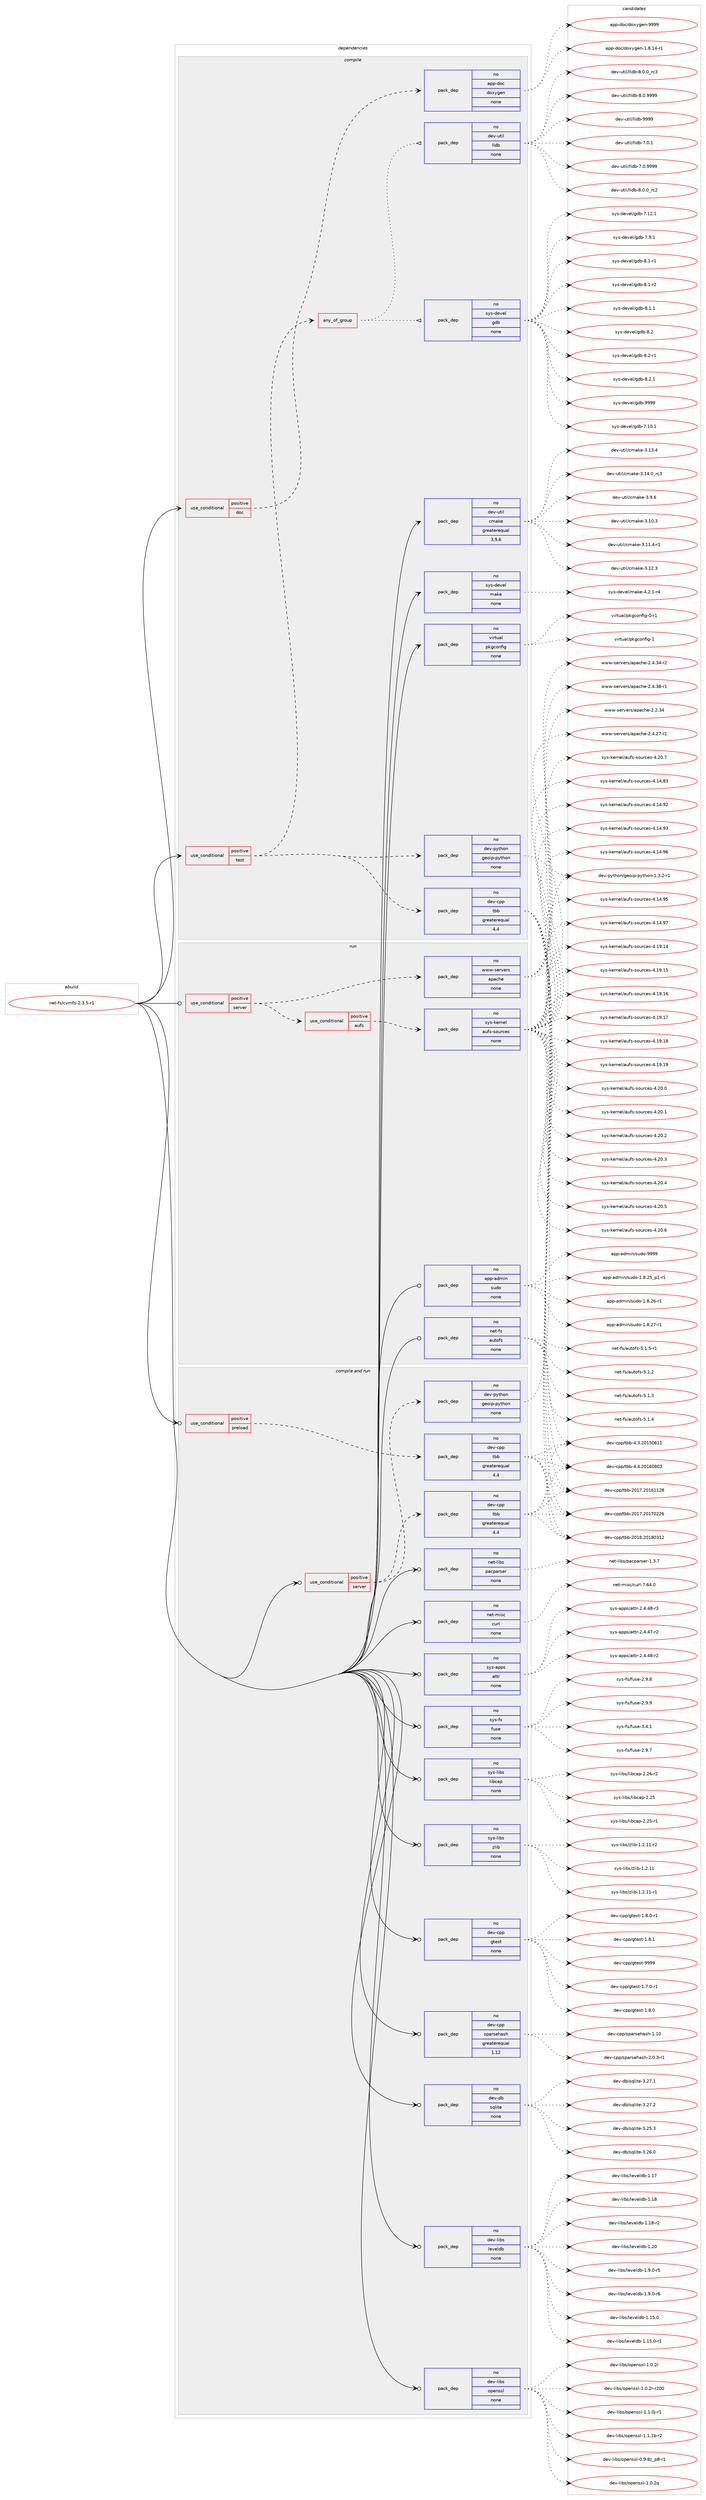 digraph prolog {

# *************
# Graph options
# *************

newrank=true;
concentrate=true;
compound=true;
graph [rankdir=LR,fontname=Helvetica,fontsize=10,ranksep=1.5];#, ranksep=2.5, nodesep=0.2];
edge  [arrowhead=vee];
node  [fontname=Helvetica,fontsize=10];

# **********
# The ebuild
# **********

subgraph cluster_leftcol {
color=gray;
rank=same;
label=<<i>ebuild</i>>;
id [label="net-fs/cvmfs-2.3.5-r1", color=red, width=4, href="../net-fs/cvmfs-2.3.5-r1.svg"];
}

# ****************
# The dependencies
# ****************

subgraph cluster_midcol {
color=gray;
label=<<i>dependencies</i>>;
subgraph cluster_compile {
fillcolor="#eeeeee";
style=filled;
label=<<i>compile</i>>;
subgraph cond444379 {
dependency1652477 [label=<<TABLE BORDER="0" CELLBORDER="1" CELLSPACING="0" CELLPADDING="4"><TR><TD ROWSPAN="3" CELLPADDING="10">use_conditional</TD></TR><TR><TD>positive</TD></TR><TR><TD>doc</TD></TR></TABLE>>, shape=none, color=red];
subgraph pack1181326 {
dependency1652478 [label=<<TABLE BORDER="0" CELLBORDER="1" CELLSPACING="0" CELLPADDING="4" WIDTH="220"><TR><TD ROWSPAN="6" CELLPADDING="30">pack_dep</TD></TR><TR><TD WIDTH="110">no</TD></TR><TR><TD>app-doc</TD></TR><TR><TD>doxygen</TD></TR><TR><TD>none</TD></TR><TR><TD></TD></TR></TABLE>>, shape=none, color=blue];
}
dependency1652477:e -> dependency1652478:w [weight=20,style="dashed",arrowhead="vee"];
}
id:e -> dependency1652477:w [weight=20,style="solid",arrowhead="vee"];
subgraph cond444380 {
dependency1652479 [label=<<TABLE BORDER="0" CELLBORDER="1" CELLSPACING="0" CELLPADDING="4"><TR><TD ROWSPAN="3" CELLPADDING="10">use_conditional</TD></TR><TR><TD>positive</TD></TR><TR><TD>test</TD></TR></TABLE>>, shape=none, color=red];
subgraph pack1181327 {
dependency1652480 [label=<<TABLE BORDER="0" CELLBORDER="1" CELLSPACING="0" CELLPADDING="4" WIDTH="220"><TR><TD ROWSPAN="6" CELLPADDING="30">pack_dep</TD></TR><TR><TD WIDTH="110">no</TD></TR><TR><TD>dev-python</TD></TR><TR><TD>geoip-python</TD></TR><TR><TD>none</TD></TR><TR><TD></TD></TR></TABLE>>, shape=none, color=blue];
}
dependency1652479:e -> dependency1652480:w [weight=20,style="dashed",arrowhead="vee"];
subgraph pack1181328 {
dependency1652481 [label=<<TABLE BORDER="0" CELLBORDER="1" CELLSPACING="0" CELLPADDING="4" WIDTH="220"><TR><TD ROWSPAN="6" CELLPADDING="30">pack_dep</TD></TR><TR><TD WIDTH="110">no</TD></TR><TR><TD>dev-cpp</TD></TR><TR><TD>tbb</TD></TR><TR><TD>greaterequal</TD></TR><TR><TD>4.4</TD></TR></TABLE>>, shape=none, color=blue];
}
dependency1652479:e -> dependency1652481:w [weight=20,style="dashed",arrowhead="vee"];
subgraph any25989 {
dependency1652482 [label=<<TABLE BORDER="0" CELLBORDER="1" CELLSPACING="0" CELLPADDING="4"><TR><TD CELLPADDING="10">any_of_group</TD></TR></TABLE>>, shape=none, color=red];subgraph pack1181329 {
dependency1652483 [label=<<TABLE BORDER="0" CELLBORDER="1" CELLSPACING="0" CELLPADDING="4" WIDTH="220"><TR><TD ROWSPAN="6" CELLPADDING="30">pack_dep</TD></TR><TR><TD WIDTH="110">no</TD></TR><TR><TD>sys-devel</TD></TR><TR><TD>gdb</TD></TR><TR><TD>none</TD></TR><TR><TD></TD></TR></TABLE>>, shape=none, color=blue];
}
dependency1652482:e -> dependency1652483:w [weight=20,style="dotted",arrowhead="oinv"];
subgraph pack1181330 {
dependency1652484 [label=<<TABLE BORDER="0" CELLBORDER="1" CELLSPACING="0" CELLPADDING="4" WIDTH="220"><TR><TD ROWSPAN="6" CELLPADDING="30">pack_dep</TD></TR><TR><TD WIDTH="110">no</TD></TR><TR><TD>dev-util</TD></TR><TR><TD>lldb</TD></TR><TR><TD>none</TD></TR><TR><TD></TD></TR></TABLE>>, shape=none, color=blue];
}
dependency1652482:e -> dependency1652484:w [weight=20,style="dotted",arrowhead="oinv"];
}
dependency1652479:e -> dependency1652482:w [weight=20,style="dashed",arrowhead="vee"];
}
id:e -> dependency1652479:w [weight=20,style="solid",arrowhead="vee"];
subgraph pack1181331 {
dependency1652485 [label=<<TABLE BORDER="0" CELLBORDER="1" CELLSPACING="0" CELLPADDING="4" WIDTH="220"><TR><TD ROWSPAN="6" CELLPADDING="30">pack_dep</TD></TR><TR><TD WIDTH="110">no</TD></TR><TR><TD>dev-util</TD></TR><TR><TD>cmake</TD></TR><TR><TD>greaterequal</TD></TR><TR><TD>3.9.6</TD></TR></TABLE>>, shape=none, color=blue];
}
id:e -> dependency1652485:w [weight=20,style="solid",arrowhead="vee"];
subgraph pack1181332 {
dependency1652486 [label=<<TABLE BORDER="0" CELLBORDER="1" CELLSPACING="0" CELLPADDING="4" WIDTH="220"><TR><TD ROWSPAN="6" CELLPADDING="30">pack_dep</TD></TR><TR><TD WIDTH="110">no</TD></TR><TR><TD>sys-devel</TD></TR><TR><TD>make</TD></TR><TR><TD>none</TD></TR><TR><TD></TD></TR></TABLE>>, shape=none, color=blue];
}
id:e -> dependency1652486:w [weight=20,style="solid",arrowhead="vee"];
subgraph pack1181333 {
dependency1652487 [label=<<TABLE BORDER="0" CELLBORDER="1" CELLSPACING="0" CELLPADDING="4" WIDTH="220"><TR><TD ROWSPAN="6" CELLPADDING="30">pack_dep</TD></TR><TR><TD WIDTH="110">no</TD></TR><TR><TD>virtual</TD></TR><TR><TD>pkgconfig</TD></TR><TR><TD>none</TD></TR><TR><TD></TD></TR></TABLE>>, shape=none, color=blue];
}
id:e -> dependency1652487:w [weight=20,style="solid",arrowhead="vee"];
}
subgraph cluster_compileandrun {
fillcolor="#eeeeee";
style=filled;
label=<<i>compile and run</i>>;
subgraph cond444381 {
dependency1652488 [label=<<TABLE BORDER="0" CELLBORDER="1" CELLSPACING="0" CELLPADDING="4"><TR><TD ROWSPAN="3" CELLPADDING="10">use_conditional</TD></TR><TR><TD>positive</TD></TR><TR><TD>preload</TD></TR></TABLE>>, shape=none, color=red];
subgraph pack1181334 {
dependency1652489 [label=<<TABLE BORDER="0" CELLBORDER="1" CELLSPACING="0" CELLPADDING="4" WIDTH="220"><TR><TD ROWSPAN="6" CELLPADDING="30">pack_dep</TD></TR><TR><TD WIDTH="110">no</TD></TR><TR><TD>dev-cpp</TD></TR><TR><TD>tbb</TD></TR><TR><TD>greaterequal</TD></TR><TR><TD>4.4</TD></TR></TABLE>>, shape=none, color=blue];
}
dependency1652488:e -> dependency1652489:w [weight=20,style="dashed",arrowhead="vee"];
}
id:e -> dependency1652488:w [weight=20,style="solid",arrowhead="odotvee"];
subgraph cond444382 {
dependency1652490 [label=<<TABLE BORDER="0" CELLBORDER="1" CELLSPACING="0" CELLPADDING="4"><TR><TD ROWSPAN="3" CELLPADDING="10">use_conditional</TD></TR><TR><TD>positive</TD></TR><TR><TD>server</TD></TR></TABLE>>, shape=none, color=red];
subgraph pack1181335 {
dependency1652491 [label=<<TABLE BORDER="0" CELLBORDER="1" CELLSPACING="0" CELLPADDING="4" WIDTH="220"><TR><TD ROWSPAN="6" CELLPADDING="30">pack_dep</TD></TR><TR><TD WIDTH="110">no</TD></TR><TR><TD>dev-cpp</TD></TR><TR><TD>tbb</TD></TR><TR><TD>greaterequal</TD></TR><TR><TD>4.4</TD></TR></TABLE>>, shape=none, color=blue];
}
dependency1652490:e -> dependency1652491:w [weight=20,style="dashed",arrowhead="vee"];
subgraph pack1181336 {
dependency1652492 [label=<<TABLE BORDER="0" CELLBORDER="1" CELLSPACING="0" CELLPADDING="4" WIDTH="220"><TR><TD ROWSPAN="6" CELLPADDING="30">pack_dep</TD></TR><TR><TD WIDTH="110">no</TD></TR><TR><TD>dev-python</TD></TR><TR><TD>geoip-python</TD></TR><TR><TD>none</TD></TR><TR><TD></TD></TR></TABLE>>, shape=none, color=blue];
}
dependency1652490:e -> dependency1652492:w [weight=20,style="dashed",arrowhead="vee"];
}
id:e -> dependency1652490:w [weight=20,style="solid",arrowhead="odotvee"];
subgraph pack1181337 {
dependency1652493 [label=<<TABLE BORDER="0" CELLBORDER="1" CELLSPACING="0" CELLPADDING="4" WIDTH="220"><TR><TD ROWSPAN="6" CELLPADDING="30">pack_dep</TD></TR><TR><TD WIDTH="110">no</TD></TR><TR><TD>dev-cpp</TD></TR><TR><TD>gtest</TD></TR><TR><TD>none</TD></TR><TR><TD></TD></TR></TABLE>>, shape=none, color=blue];
}
id:e -> dependency1652493:w [weight=20,style="solid",arrowhead="odotvee"];
subgraph pack1181338 {
dependency1652494 [label=<<TABLE BORDER="0" CELLBORDER="1" CELLSPACING="0" CELLPADDING="4" WIDTH="220"><TR><TD ROWSPAN="6" CELLPADDING="30">pack_dep</TD></TR><TR><TD WIDTH="110">no</TD></TR><TR><TD>dev-cpp</TD></TR><TR><TD>sparsehash</TD></TR><TR><TD>greaterequal</TD></TR><TR><TD>1.12</TD></TR></TABLE>>, shape=none, color=blue];
}
id:e -> dependency1652494:w [weight=20,style="solid",arrowhead="odotvee"];
subgraph pack1181339 {
dependency1652495 [label=<<TABLE BORDER="0" CELLBORDER="1" CELLSPACING="0" CELLPADDING="4" WIDTH="220"><TR><TD ROWSPAN="6" CELLPADDING="30">pack_dep</TD></TR><TR><TD WIDTH="110">no</TD></TR><TR><TD>dev-db</TD></TR><TR><TD>sqlite</TD></TR><TR><TD>none</TD></TR><TR><TD></TD></TR></TABLE>>, shape=none, color=blue];
}
id:e -> dependency1652495:w [weight=20,style="solid",arrowhead="odotvee"];
subgraph pack1181340 {
dependency1652496 [label=<<TABLE BORDER="0" CELLBORDER="1" CELLSPACING="0" CELLPADDING="4" WIDTH="220"><TR><TD ROWSPAN="6" CELLPADDING="30">pack_dep</TD></TR><TR><TD WIDTH="110">no</TD></TR><TR><TD>dev-libs</TD></TR><TR><TD>leveldb</TD></TR><TR><TD>none</TD></TR><TR><TD></TD></TR></TABLE>>, shape=none, color=blue];
}
id:e -> dependency1652496:w [weight=20,style="solid",arrowhead="odotvee"];
subgraph pack1181341 {
dependency1652497 [label=<<TABLE BORDER="0" CELLBORDER="1" CELLSPACING="0" CELLPADDING="4" WIDTH="220"><TR><TD ROWSPAN="6" CELLPADDING="30">pack_dep</TD></TR><TR><TD WIDTH="110">no</TD></TR><TR><TD>dev-libs</TD></TR><TR><TD>openssl</TD></TR><TR><TD>none</TD></TR><TR><TD></TD></TR></TABLE>>, shape=none, color=blue];
}
id:e -> dependency1652497:w [weight=20,style="solid",arrowhead="odotvee"];
subgraph pack1181342 {
dependency1652498 [label=<<TABLE BORDER="0" CELLBORDER="1" CELLSPACING="0" CELLPADDING="4" WIDTH="220"><TR><TD ROWSPAN="6" CELLPADDING="30">pack_dep</TD></TR><TR><TD WIDTH="110">no</TD></TR><TR><TD>net-libs</TD></TR><TR><TD>pacparser</TD></TR><TR><TD>none</TD></TR><TR><TD></TD></TR></TABLE>>, shape=none, color=blue];
}
id:e -> dependency1652498:w [weight=20,style="solid",arrowhead="odotvee"];
subgraph pack1181343 {
dependency1652499 [label=<<TABLE BORDER="0" CELLBORDER="1" CELLSPACING="0" CELLPADDING="4" WIDTH="220"><TR><TD ROWSPAN="6" CELLPADDING="30">pack_dep</TD></TR><TR><TD WIDTH="110">no</TD></TR><TR><TD>net-misc</TD></TR><TR><TD>curl</TD></TR><TR><TD>none</TD></TR><TR><TD></TD></TR></TABLE>>, shape=none, color=blue];
}
id:e -> dependency1652499:w [weight=20,style="solid",arrowhead="odotvee"];
subgraph pack1181344 {
dependency1652500 [label=<<TABLE BORDER="0" CELLBORDER="1" CELLSPACING="0" CELLPADDING="4" WIDTH="220"><TR><TD ROWSPAN="6" CELLPADDING="30">pack_dep</TD></TR><TR><TD WIDTH="110">no</TD></TR><TR><TD>sys-apps</TD></TR><TR><TD>attr</TD></TR><TR><TD>none</TD></TR><TR><TD></TD></TR></TABLE>>, shape=none, color=blue];
}
id:e -> dependency1652500:w [weight=20,style="solid",arrowhead="odotvee"];
subgraph pack1181345 {
dependency1652501 [label=<<TABLE BORDER="0" CELLBORDER="1" CELLSPACING="0" CELLPADDING="4" WIDTH="220"><TR><TD ROWSPAN="6" CELLPADDING="30">pack_dep</TD></TR><TR><TD WIDTH="110">no</TD></TR><TR><TD>sys-fs</TD></TR><TR><TD>fuse</TD></TR><TR><TD>none</TD></TR><TR><TD></TD></TR></TABLE>>, shape=none, color=blue];
}
id:e -> dependency1652501:w [weight=20,style="solid",arrowhead="odotvee"];
subgraph pack1181346 {
dependency1652502 [label=<<TABLE BORDER="0" CELLBORDER="1" CELLSPACING="0" CELLPADDING="4" WIDTH="220"><TR><TD ROWSPAN="6" CELLPADDING="30">pack_dep</TD></TR><TR><TD WIDTH="110">no</TD></TR><TR><TD>sys-libs</TD></TR><TR><TD>libcap</TD></TR><TR><TD>none</TD></TR><TR><TD></TD></TR></TABLE>>, shape=none, color=blue];
}
id:e -> dependency1652502:w [weight=20,style="solid",arrowhead="odotvee"];
subgraph pack1181347 {
dependency1652503 [label=<<TABLE BORDER="0" CELLBORDER="1" CELLSPACING="0" CELLPADDING="4" WIDTH="220"><TR><TD ROWSPAN="6" CELLPADDING="30">pack_dep</TD></TR><TR><TD WIDTH="110">no</TD></TR><TR><TD>sys-libs</TD></TR><TR><TD>zlib</TD></TR><TR><TD>none</TD></TR><TR><TD></TD></TR></TABLE>>, shape=none, color=blue];
}
id:e -> dependency1652503:w [weight=20,style="solid",arrowhead="odotvee"];
}
subgraph cluster_run {
fillcolor="#eeeeee";
style=filled;
label=<<i>run</i>>;
subgraph cond444383 {
dependency1652504 [label=<<TABLE BORDER="0" CELLBORDER="1" CELLSPACING="0" CELLPADDING="4"><TR><TD ROWSPAN="3" CELLPADDING="10">use_conditional</TD></TR><TR><TD>positive</TD></TR><TR><TD>server</TD></TR></TABLE>>, shape=none, color=red];
subgraph cond444384 {
dependency1652505 [label=<<TABLE BORDER="0" CELLBORDER="1" CELLSPACING="0" CELLPADDING="4"><TR><TD ROWSPAN="3" CELLPADDING="10">use_conditional</TD></TR><TR><TD>positive</TD></TR><TR><TD>aufs</TD></TR></TABLE>>, shape=none, color=red];
subgraph pack1181348 {
dependency1652506 [label=<<TABLE BORDER="0" CELLBORDER="1" CELLSPACING="0" CELLPADDING="4" WIDTH="220"><TR><TD ROWSPAN="6" CELLPADDING="30">pack_dep</TD></TR><TR><TD WIDTH="110">no</TD></TR><TR><TD>sys-kernel</TD></TR><TR><TD>aufs-sources</TD></TR><TR><TD>none</TD></TR><TR><TD></TD></TR></TABLE>>, shape=none, color=blue];
}
dependency1652505:e -> dependency1652506:w [weight=20,style="dashed",arrowhead="vee"];
}
dependency1652504:e -> dependency1652505:w [weight=20,style="dashed",arrowhead="vee"];
subgraph pack1181349 {
dependency1652507 [label=<<TABLE BORDER="0" CELLBORDER="1" CELLSPACING="0" CELLPADDING="4" WIDTH="220"><TR><TD ROWSPAN="6" CELLPADDING="30">pack_dep</TD></TR><TR><TD WIDTH="110">no</TD></TR><TR><TD>www-servers</TD></TR><TR><TD>apache</TD></TR><TR><TD>none</TD></TR><TR><TD></TD></TR></TABLE>>, shape=none, color=blue];
}
dependency1652504:e -> dependency1652507:w [weight=20,style="dashed",arrowhead="vee"];
}
id:e -> dependency1652504:w [weight=20,style="solid",arrowhead="odot"];
subgraph pack1181350 {
dependency1652508 [label=<<TABLE BORDER="0" CELLBORDER="1" CELLSPACING="0" CELLPADDING="4" WIDTH="220"><TR><TD ROWSPAN="6" CELLPADDING="30">pack_dep</TD></TR><TR><TD WIDTH="110">no</TD></TR><TR><TD>app-admin</TD></TR><TR><TD>sudo</TD></TR><TR><TD>none</TD></TR><TR><TD></TD></TR></TABLE>>, shape=none, color=blue];
}
id:e -> dependency1652508:w [weight=20,style="solid",arrowhead="odot"];
subgraph pack1181351 {
dependency1652509 [label=<<TABLE BORDER="0" CELLBORDER="1" CELLSPACING="0" CELLPADDING="4" WIDTH="220"><TR><TD ROWSPAN="6" CELLPADDING="30">pack_dep</TD></TR><TR><TD WIDTH="110">no</TD></TR><TR><TD>net-fs</TD></TR><TR><TD>autofs</TD></TR><TR><TD>none</TD></TR><TR><TD></TD></TR></TABLE>>, shape=none, color=blue];
}
id:e -> dependency1652509:w [weight=20,style="solid",arrowhead="odot"];
}
}

# **************
# The candidates
# **************

subgraph cluster_choices {
rank=same;
color=gray;
label=<<i>candidates</i>>;

subgraph choice1181326 {
color=black;
nodesep=1;
choice97112112451001119947100111120121103101110454946564649524511449 [label="app-doc/doxygen-1.8.14-r1", color=red, width=4,href="../app-doc/doxygen-1.8.14-r1.svg"];
choice971121124510011199471001111201211031011104557575757 [label="app-doc/doxygen-9999", color=red, width=4,href="../app-doc/doxygen-9999.svg"];
dependency1652478:e -> choice97112112451001119947100111120121103101110454946564649524511449:w [style=dotted,weight="100"];
dependency1652478:e -> choice971121124510011199471001111201211031011104557575757:w [style=dotted,weight="100"];
}
subgraph choice1181327 {
color=black;
nodesep=1;
choice1001011184511212111610411111047103101111105112451121211161041111104549465146504511449 [label="dev-python/geoip-python-1.3.2-r1", color=red, width=4,href="../dev-python/geoip-python-1.3.2-r1.svg"];
dependency1652480:e -> choice1001011184511212111610411111047103101111105112451121211161041111104549465146504511449:w [style=dotted,weight="100"];
}
subgraph choice1181328 {
color=black;
nodesep=1;
choice10010111845991121124711698984550484955465048495449495056 [label="dev-cpp/tbb-2017.20161128", color=red, width=4,href="../dev-cpp/tbb-2017.20161128.svg"];
choice10010111845991121124711698984550484955465048495548505054 [label="dev-cpp/tbb-2017.20170226", color=red, width=4,href="../dev-cpp/tbb-2017.20170226.svg"];
choice10010111845991121124711698984550484956465048495648514950 [label="dev-cpp/tbb-2018.20180312", color=red, width=4,href="../dev-cpp/tbb-2018.20180312.svg"];
choice100101118459911211247116989845524651465048495348544949 [label="dev-cpp/tbb-4.3.20150611", color=red, width=4,href="../dev-cpp/tbb-4.3.20150611.svg"];
choice100101118459911211247116989845524652465048495448564851 [label="dev-cpp/tbb-4.4.20160803", color=red, width=4,href="../dev-cpp/tbb-4.4.20160803.svg"];
dependency1652481:e -> choice10010111845991121124711698984550484955465048495449495056:w [style=dotted,weight="100"];
dependency1652481:e -> choice10010111845991121124711698984550484955465048495548505054:w [style=dotted,weight="100"];
dependency1652481:e -> choice10010111845991121124711698984550484956465048495648514950:w [style=dotted,weight="100"];
dependency1652481:e -> choice100101118459911211247116989845524651465048495348544949:w [style=dotted,weight="100"];
dependency1652481:e -> choice100101118459911211247116989845524652465048495448564851:w [style=dotted,weight="100"];
}
subgraph choice1181329 {
color=black;
nodesep=1;
choice11512111545100101118101108471031009845554649484649 [label="sys-devel/gdb-7.10.1", color=red, width=4,href="../sys-devel/gdb-7.10.1.svg"];
choice11512111545100101118101108471031009845554649504649 [label="sys-devel/gdb-7.12.1", color=red, width=4,href="../sys-devel/gdb-7.12.1.svg"];
choice115121115451001011181011084710310098455546574649 [label="sys-devel/gdb-7.9.1", color=red, width=4,href="../sys-devel/gdb-7.9.1.svg"];
choice115121115451001011181011084710310098455646494511449 [label="sys-devel/gdb-8.1-r1", color=red, width=4,href="../sys-devel/gdb-8.1-r1.svg"];
choice115121115451001011181011084710310098455646494511450 [label="sys-devel/gdb-8.1-r2", color=red, width=4,href="../sys-devel/gdb-8.1-r2.svg"];
choice115121115451001011181011084710310098455646494649 [label="sys-devel/gdb-8.1.1", color=red, width=4,href="../sys-devel/gdb-8.1.1.svg"];
choice11512111545100101118101108471031009845564650 [label="sys-devel/gdb-8.2", color=red, width=4,href="../sys-devel/gdb-8.2.svg"];
choice115121115451001011181011084710310098455646504511449 [label="sys-devel/gdb-8.2-r1", color=red, width=4,href="../sys-devel/gdb-8.2-r1.svg"];
choice115121115451001011181011084710310098455646504649 [label="sys-devel/gdb-8.2.1", color=red, width=4,href="../sys-devel/gdb-8.2.1.svg"];
choice1151211154510010111810110847103100984557575757 [label="sys-devel/gdb-9999", color=red, width=4,href="../sys-devel/gdb-9999.svg"];
dependency1652483:e -> choice11512111545100101118101108471031009845554649484649:w [style=dotted,weight="100"];
dependency1652483:e -> choice11512111545100101118101108471031009845554649504649:w [style=dotted,weight="100"];
dependency1652483:e -> choice115121115451001011181011084710310098455546574649:w [style=dotted,weight="100"];
dependency1652483:e -> choice115121115451001011181011084710310098455646494511449:w [style=dotted,weight="100"];
dependency1652483:e -> choice115121115451001011181011084710310098455646494511450:w [style=dotted,weight="100"];
dependency1652483:e -> choice115121115451001011181011084710310098455646494649:w [style=dotted,weight="100"];
dependency1652483:e -> choice11512111545100101118101108471031009845564650:w [style=dotted,weight="100"];
dependency1652483:e -> choice115121115451001011181011084710310098455646504511449:w [style=dotted,weight="100"];
dependency1652483:e -> choice115121115451001011181011084710310098455646504649:w [style=dotted,weight="100"];
dependency1652483:e -> choice1151211154510010111810110847103100984557575757:w [style=dotted,weight="100"];
}
subgraph choice1181330 {
color=black;
nodesep=1;
choice100101118451171161051084710810810098455546484649 [label="dev-util/lldb-7.0.1", color=red, width=4,href="../dev-util/lldb-7.0.1.svg"];
choice100101118451171161051084710810810098455546484657575757 [label="dev-util/lldb-7.0.9999", color=red, width=4,href="../dev-util/lldb-7.0.9999.svg"];
choice100101118451171161051084710810810098455646484648951149950 [label="dev-util/lldb-8.0.0_rc2", color=red, width=4,href="../dev-util/lldb-8.0.0_rc2.svg"];
choice100101118451171161051084710810810098455646484648951149951 [label="dev-util/lldb-8.0.0_rc3", color=red, width=4,href="../dev-util/lldb-8.0.0_rc3.svg"];
choice100101118451171161051084710810810098455646484657575757 [label="dev-util/lldb-8.0.9999", color=red, width=4,href="../dev-util/lldb-8.0.9999.svg"];
choice1001011184511711610510847108108100984557575757 [label="dev-util/lldb-9999", color=red, width=4,href="../dev-util/lldb-9999.svg"];
dependency1652484:e -> choice100101118451171161051084710810810098455546484649:w [style=dotted,weight="100"];
dependency1652484:e -> choice100101118451171161051084710810810098455546484657575757:w [style=dotted,weight="100"];
dependency1652484:e -> choice100101118451171161051084710810810098455646484648951149950:w [style=dotted,weight="100"];
dependency1652484:e -> choice100101118451171161051084710810810098455646484648951149951:w [style=dotted,weight="100"];
dependency1652484:e -> choice100101118451171161051084710810810098455646484657575757:w [style=dotted,weight="100"];
dependency1652484:e -> choice1001011184511711610510847108108100984557575757:w [style=dotted,weight="100"];
}
subgraph choice1181331 {
color=black;
nodesep=1;
choice1001011184511711610510847991099710710145514649484651 [label="dev-util/cmake-3.10.3", color=red, width=4,href="../dev-util/cmake-3.10.3.svg"];
choice10010111845117116105108479910997107101455146494946524511449 [label="dev-util/cmake-3.11.4-r1", color=red, width=4,href="../dev-util/cmake-3.11.4-r1.svg"];
choice1001011184511711610510847991099710710145514649504651 [label="dev-util/cmake-3.12.3", color=red, width=4,href="../dev-util/cmake-3.12.3.svg"];
choice1001011184511711610510847991099710710145514649514652 [label="dev-util/cmake-3.13.4", color=red, width=4,href="../dev-util/cmake-3.13.4.svg"];
choice1001011184511711610510847991099710710145514649524648951149951 [label="dev-util/cmake-3.14.0_rc3", color=red, width=4,href="../dev-util/cmake-3.14.0_rc3.svg"];
choice10010111845117116105108479910997107101455146574654 [label="dev-util/cmake-3.9.6", color=red, width=4,href="../dev-util/cmake-3.9.6.svg"];
dependency1652485:e -> choice1001011184511711610510847991099710710145514649484651:w [style=dotted,weight="100"];
dependency1652485:e -> choice10010111845117116105108479910997107101455146494946524511449:w [style=dotted,weight="100"];
dependency1652485:e -> choice1001011184511711610510847991099710710145514649504651:w [style=dotted,weight="100"];
dependency1652485:e -> choice1001011184511711610510847991099710710145514649514652:w [style=dotted,weight="100"];
dependency1652485:e -> choice1001011184511711610510847991099710710145514649524648951149951:w [style=dotted,weight="100"];
dependency1652485:e -> choice10010111845117116105108479910997107101455146574654:w [style=dotted,weight="100"];
}
subgraph choice1181332 {
color=black;
nodesep=1;
choice1151211154510010111810110847109971071014552465046494511452 [label="sys-devel/make-4.2.1-r4", color=red, width=4,href="../sys-devel/make-4.2.1-r4.svg"];
dependency1652486:e -> choice1151211154510010111810110847109971071014552465046494511452:w [style=dotted,weight="100"];
}
subgraph choice1181333 {
color=black;
nodesep=1;
choice11810511411611797108471121071039911111010210510345484511449 [label="virtual/pkgconfig-0-r1", color=red, width=4,href="../virtual/pkgconfig-0-r1.svg"];
choice1181051141161179710847112107103991111101021051034549 [label="virtual/pkgconfig-1", color=red, width=4,href="../virtual/pkgconfig-1.svg"];
dependency1652487:e -> choice11810511411611797108471121071039911111010210510345484511449:w [style=dotted,weight="100"];
dependency1652487:e -> choice1181051141161179710847112107103991111101021051034549:w [style=dotted,weight="100"];
}
subgraph choice1181334 {
color=black;
nodesep=1;
choice10010111845991121124711698984550484955465048495449495056 [label="dev-cpp/tbb-2017.20161128", color=red, width=4,href="../dev-cpp/tbb-2017.20161128.svg"];
choice10010111845991121124711698984550484955465048495548505054 [label="dev-cpp/tbb-2017.20170226", color=red, width=4,href="../dev-cpp/tbb-2017.20170226.svg"];
choice10010111845991121124711698984550484956465048495648514950 [label="dev-cpp/tbb-2018.20180312", color=red, width=4,href="../dev-cpp/tbb-2018.20180312.svg"];
choice100101118459911211247116989845524651465048495348544949 [label="dev-cpp/tbb-4.3.20150611", color=red, width=4,href="../dev-cpp/tbb-4.3.20150611.svg"];
choice100101118459911211247116989845524652465048495448564851 [label="dev-cpp/tbb-4.4.20160803", color=red, width=4,href="../dev-cpp/tbb-4.4.20160803.svg"];
dependency1652489:e -> choice10010111845991121124711698984550484955465048495449495056:w [style=dotted,weight="100"];
dependency1652489:e -> choice10010111845991121124711698984550484955465048495548505054:w [style=dotted,weight="100"];
dependency1652489:e -> choice10010111845991121124711698984550484956465048495648514950:w [style=dotted,weight="100"];
dependency1652489:e -> choice100101118459911211247116989845524651465048495348544949:w [style=dotted,weight="100"];
dependency1652489:e -> choice100101118459911211247116989845524652465048495448564851:w [style=dotted,weight="100"];
}
subgraph choice1181335 {
color=black;
nodesep=1;
choice10010111845991121124711698984550484955465048495449495056 [label="dev-cpp/tbb-2017.20161128", color=red, width=4,href="../dev-cpp/tbb-2017.20161128.svg"];
choice10010111845991121124711698984550484955465048495548505054 [label="dev-cpp/tbb-2017.20170226", color=red, width=4,href="../dev-cpp/tbb-2017.20170226.svg"];
choice10010111845991121124711698984550484956465048495648514950 [label="dev-cpp/tbb-2018.20180312", color=red, width=4,href="../dev-cpp/tbb-2018.20180312.svg"];
choice100101118459911211247116989845524651465048495348544949 [label="dev-cpp/tbb-4.3.20150611", color=red, width=4,href="../dev-cpp/tbb-4.3.20150611.svg"];
choice100101118459911211247116989845524652465048495448564851 [label="dev-cpp/tbb-4.4.20160803", color=red, width=4,href="../dev-cpp/tbb-4.4.20160803.svg"];
dependency1652491:e -> choice10010111845991121124711698984550484955465048495449495056:w [style=dotted,weight="100"];
dependency1652491:e -> choice10010111845991121124711698984550484955465048495548505054:w [style=dotted,weight="100"];
dependency1652491:e -> choice10010111845991121124711698984550484956465048495648514950:w [style=dotted,weight="100"];
dependency1652491:e -> choice100101118459911211247116989845524651465048495348544949:w [style=dotted,weight="100"];
dependency1652491:e -> choice100101118459911211247116989845524652465048495448564851:w [style=dotted,weight="100"];
}
subgraph choice1181336 {
color=black;
nodesep=1;
choice1001011184511212111610411111047103101111105112451121211161041111104549465146504511449 [label="dev-python/geoip-python-1.3.2-r1", color=red, width=4,href="../dev-python/geoip-python-1.3.2-r1.svg"];
dependency1652492:e -> choice1001011184511212111610411111047103101111105112451121211161041111104549465146504511449:w [style=dotted,weight="100"];
}
subgraph choice1181337 {
color=black;
nodesep=1;
choice1001011184599112112471031161011151164549465546484511449 [label="dev-cpp/gtest-1.7.0-r1", color=red, width=4,href="../dev-cpp/gtest-1.7.0-r1.svg"];
choice100101118459911211247103116101115116454946564648 [label="dev-cpp/gtest-1.8.0", color=red, width=4,href="../dev-cpp/gtest-1.8.0.svg"];
choice1001011184599112112471031161011151164549465646484511449 [label="dev-cpp/gtest-1.8.0-r1", color=red, width=4,href="../dev-cpp/gtest-1.8.0-r1.svg"];
choice100101118459911211247103116101115116454946564649 [label="dev-cpp/gtest-1.8.1", color=red, width=4,href="../dev-cpp/gtest-1.8.1.svg"];
choice1001011184599112112471031161011151164557575757 [label="dev-cpp/gtest-9999", color=red, width=4,href="../dev-cpp/gtest-9999.svg"];
dependency1652493:e -> choice1001011184599112112471031161011151164549465546484511449:w [style=dotted,weight="100"];
dependency1652493:e -> choice100101118459911211247103116101115116454946564648:w [style=dotted,weight="100"];
dependency1652493:e -> choice1001011184599112112471031161011151164549465646484511449:w [style=dotted,weight="100"];
dependency1652493:e -> choice100101118459911211247103116101115116454946564649:w [style=dotted,weight="100"];
dependency1652493:e -> choice1001011184599112112471031161011151164557575757:w [style=dotted,weight="100"];
}
subgraph choice1181338 {
color=black;
nodesep=1;
choice10010111845991121124711511297114115101104971151044549464948 [label="dev-cpp/sparsehash-1.10", color=red, width=4,href="../dev-cpp/sparsehash-1.10.svg"];
choice10010111845991121124711511297114115101104971151044550464846514511449 [label="dev-cpp/sparsehash-2.0.3-r1", color=red, width=4,href="../dev-cpp/sparsehash-2.0.3-r1.svg"];
dependency1652494:e -> choice10010111845991121124711511297114115101104971151044549464948:w [style=dotted,weight="100"];
dependency1652494:e -> choice10010111845991121124711511297114115101104971151044550464846514511449:w [style=dotted,weight="100"];
}
subgraph choice1181339 {
color=black;
nodesep=1;
choice10010111845100984711511310810511610145514650534651 [label="dev-db/sqlite-3.25.3", color=red, width=4,href="../dev-db/sqlite-3.25.3.svg"];
choice10010111845100984711511310810511610145514650544648 [label="dev-db/sqlite-3.26.0", color=red, width=4,href="../dev-db/sqlite-3.26.0.svg"];
choice10010111845100984711511310810511610145514650554649 [label="dev-db/sqlite-3.27.1", color=red, width=4,href="../dev-db/sqlite-3.27.1.svg"];
choice10010111845100984711511310810511610145514650554650 [label="dev-db/sqlite-3.27.2", color=red, width=4,href="../dev-db/sqlite-3.27.2.svg"];
dependency1652495:e -> choice10010111845100984711511310810511610145514650534651:w [style=dotted,weight="100"];
dependency1652495:e -> choice10010111845100984711511310810511610145514650544648:w [style=dotted,weight="100"];
dependency1652495:e -> choice10010111845100984711511310810511610145514650554649:w [style=dotted,weight="100"];
dependency1652495:e -> choice10010111845100984711511310810511610145514650554650:w [style=dotted,weight="100"];
}
subgraph choice1181340 {
color=black;
nodesep=1;
choice1001011184510810598115471081011181011081009845494649534648 [label="dev-libs/leveldb-1.15.0", color=red, width=4,href="../dev-libs/leveldb-1.15.0.svg"];
choice10010111845108105981154710810111810110810098454946495346484511449 [label="dev-libs/leveldb-1.15.0-r1", color=red, width=4,href="../dev-libs/leveldb-1.15.0-r1.svg"];
choice100101118451081059811547108101118101108100984549464955 [label="dev-libs/leveldb-1.17", color=red, width=4,href="../dev-libs/leveldb-1.17.svg"];
choice100101118451081059811547108101118101108100984549464956 [label="dev-libs/leveldb-1.18", color=red, width=4,href="../dev-libs/leveldb-1.18.svg"];
choice1001011184510810598115471081011181011081009845494649564511450 [label="dev-libs/leveldb-1.18-r2", color=red, width=4,href="../dev-libs/leveldb-1.18-r2.svg"];
choice100101118451081059811547108101118101108100984549465048 [label="dev-libs/leveldb-1.20", color=red, width=4,href="../dev-libs/leveldb-1.20.svg"];
choice100101118451081059811547108101118101108100984549465746484511453 [label="dev-libs/leveldb-1.9.0-r5", color=red, width=4,href="../dev-libs/leveldb-1.9.0-r5.svg"];
choice100101118451081059811547108101118101108100984549465746484511454 [label="dev-libs/leveldb-1.9.0-r6", color=red, width=4,href="../dev-libs/leveldb-1.9.0-r6.svg"];
dependency1652496:e -> choice1001011184510810598115471081011181011081009845494649534648:w [style=dotted,weight="100"];
dependency1652496:e -> choice10010111845108105981154710810111810110810098454946495346484511449:w [style=dotted,weight="100"];
dependency1652496:e -> choice100101118451081059811547108101118101108100984549464955:w [style=dotted,weight="100"];
dependency1652496:e -> choice100101118451081059811547108101118101108100984549464956:w [style=dotted,weight="100"];
dependency1652496:e -> choice1001011184510810598115471081011181011081009845494649564511450:w [style=dotted,weight="100"];
dependency1652496:e -> choice100101118451081059811547108101118101108100984549465048:w [style=dotted,weight="100"];
dependency1652496:e -> choice100101118451081059811547108101118101108100984549465746484511453:w [style=dotted,weight="100"];
dependency1652496:e -> choice100101118451081059811547108101118101108100984549465746484511454:w [style=dotted,weight="100"];
}
subgraph choice1181341 {
color=black;
nodesep=1;
choice10010111845108105981154711111210111011511510845484657465612295112564511449 [label="dev-libs/openssl-0.9.8z_p8-r1", color=red, width=4,href="../dev-libs/openssl-0.9.8z_p8-r1.svg"];
choice100101118451081059811547111112101110115115108454946484650113 [label="dev-libs/openssl-1.0.2q", color=red, width=4,href="../dev-libs/openssl-1.0.2q.svg"];
choice100101118451081059811547111112101110115115108454946484650114 [label="dev-libs/openssl-1.0.2r", color=red, width=4,href="../dev-libs/openssl-1.0.2r.svg"];
choice10010111845108105981154711111210111011511510845494648465011445114504848 [label="dev-libs/openssl-1.0.2r-r200", color=red, width=4,href="../dev-libs/openssl-1.0.2r-r200.svg"];
choice1001011184510810598115471111121011101151151084549464946481064511449 [label="dev-libs/openssl-1.1.0j-r1", color=red, width=4,href="../dev-libs/openssl-1.1.0j-r1.svg"];
choice100101118451081059811547111112101110115115108454946494649984511450 [label="dev-libs/openssl-1.1.1b-r2", color=red, width=4,href="../dev-libs/openssl-1.1.1b-r2.svg"];
dependency1652497:e -> choice10010111845108105981154711111210111011511510845484657465612295112564511449:w [style=dotted,weight="100"];
dependency1652497:e -> choice100101118451081059811547111112101110115115108454946484650113:w [style=dotted,weight="100"];
dependency1652497:e -> choice100101118451081059811547111112101110115115108454946484650114:w [style=dotted,weight="100"];
dependency1652497:e -> choice10010111845108105981154711111210111011511510845494648465011445114504848:w [style=dotted,weight="100"];
dependency1652497:e -> choice1001011184510810598115471111121011101151151084549464946481064511449:w [style=dotted,weight="100"];
dependency1652497:e -> choice100101118451081059811547111112101110115115108454946494649984511450:w [style=dotted,weight="100"];
}
subgraph choice1181342 {
color=black;
nodesep=1;
choice110101116451081059811547112979911297114115101114454946514655 [label="net-libs/pacparser-1.3.7", color=red, width=4,href="../net-libs/pacparser-1.3.7.svg"];
dependency1652498:e -> choice110101116451081059811547112979911297114115101114454946514655:w [style=dotted,weight="100"];
}
subgraph choice1181343 {
color=black;
nodesep=1;
choice1101011164510910511599479911711410845554654524648 [label="net-misc/curl-7.64.0", color=red, width=4,href="../net-misc/curl-7.64.0.svg"];
dependency1652499:e -> choice1101011164510910511599479911711410845554654524648:w [style=dotted,weight="100"];
}
subgraph choice1181344 {
color=black;
nodesep=1;
choice11512111545971121121154797116116114455046524652554511450 [label="sys-apps/attr-2.4.47-r2", color=red, width=4,href="../sys-apps/attr-2.4.47-r2.svg"];
choice11512111545971121121154797116116114455046524652564511450 [label="sys-apps/attr-2.4.48-r2", color=red, width=4,href="../sys-apps/attr-2.4.48-r2.svg"];
choice11512111545971121121154797116116114455046524652564511451 [label="sys-apps/attr-2.4.48-r3", color=red, width=4,href="../sys-apps/attr-2.4.48-r3.svg"];
dependency1652500:e -> choice11512111545971121121154797116116114455046524652554511450:w [style=dotted,weight="100"];
dependency1652500:e -> choice11512111545971121121154797116116114455046524652564511450:w [style=dotted,weight="100"];
dependency1652500:e -> choice11512111545971121121154797116116114455046524652564511451:w [style=dotted,weight="100"];
}
subgraph choice1181345 {
color=black;
nodesep=1;
choice1151211154510211547102117115101455046574655 [label="sys-fs/fuse-2.9.7", color=red, width=4,href="../sys-fs/fuse-2.9.7.svg"];
choice1151211154510211547102117115101455046574656 [label="sys-fs/fuse-2.9.8", color=red, width=4,href="../sys-fs/fuse-2.9.8.svg"];
choice1151211154510211547102117115101455046574657 [label="sys-fs/fuse-2.9.9", color=red, width=4,href="../sys-fs/fuse-2.9.9.svg"];
choice1151211154510211547102117115101455146524649 [label="sys-fs/fuse-3.4.1", color=red, width=4,href="../sys-fs/fuse-3.4.1.svg"];
dependency1652501:e -> choice1151211154510211547102117115101455046574655:w [style=dotted,weight="100"];
dependency1652501:e -> choice1151211154510211547102117115101455046574656:w [style=dotted,weight="100"];
dependency1652501:e -> choice1151211154510211547102117115101455046574657:w [style=dotted,weight="100"];
dependency1652501:e -> choice1151211154510211547102117115101455146524649:w [style=dotted,weight="100"];
}
subgraph choice1181346 {
color=black;
nodesep=1;
choice1151211154510810598115471081059899971124550465053 [label="sys-libs/libcap-2.25", color=red, width=4,href="../sys-libs/libcap-2.25.svg"];
choice11512111545108105981154710810598999711245504650534511449 [label="sys-libs/libcap-2.25-r1", color=red, width=4,href="../sys-libs/libcap-2.25-r1.svg"];
choice11512111545108105981154710810598999711245504650544511450 [label="sys-libs/libcap-2.26-r2", color=red, width=4,href="../sys-libs/libcap-2.26-r2.svg"];
dependency1652502:e -> choice1151211154510810598115471081059899971124550465053:w [style=dotted,weight="100"];
dependency1652502:e -> choice11512111545108105981154710810598999711245504650534511449:w [style=dotted,weight="100"];
dependency1652502:e -> choice11512111545108105981154710810598999711245504650544511450:w [style=dotted,weight="100"];
}
subgraph choice1181347 {
color=black;
nodesep=1;
choice1151211154510810598115471221081059845494650464949 [label="sys-libs/zlib-1.2.11", color=red, width=4,href="../sys-libs/zlib-1.2.11.svg"];
choice11512111545108105981154712210810598454946504649494511449 [label="sys-libs/zlib-1.2.11-r1", color=red, width=4,href="../sys-libs/zlib-1.2.11-r1.svg"];
choice11512111545108105981154712210810598454946504649494511450 [label="sys-libs/zlib-1.2.11-r2", color=red, width=4,href="../sys-libs/zlib-1.2.11-r2.svg"];
dependency1652503:e -> choice1151211154510810598115471221081059845494650464949:w [style=dotted,weight="100"];
dependency1652503:e -> choice11512111545108105981154712210810598454946504649494511449:w [style=dotted,weight="100"];
dependency1652503:e -> choice11512111545108105981154712210810598454946504649494511450:w [style=dotted,weight="100"];
}
subgraph choice1181348 {
color=black;
nodesep=1;
choice11512111545107101114110101108479711710211545115111117114991011154552464952465651 [label="sys-kernel/aufs-sources-4.14.83", color=red, width=4,href="../sys-kernel/aufs-sources-4.14.83.svg"];
choice11512111545107101114110101108479711710211545115111117114991011154552464952465750 [label="sys-kernel/aufs-sources-4.14.92", color=red, width=4,href="../sys-kernel/aufs-sources-4.14.92.svg"];
choice11512111545107101114110101108479711710211545115111117114991011154552464952465751 [label="sys-kernel/aufs-sources-4.14.93", color=red, width=4,href="../sys-kernel/aufs-sources-4.14.93.svg"];
choice11512111545107101114110101108479711710211545115111117114991011154552464952465753 [label="sys-kernel/aufs-sources-4.14.95", color=red, width=4,href="../sys-kernel/aufs-sources-4.14.95.svg"];
choice11512111545107101114110101108479711710211545115111117114991011154552464952465754 [label="sys-kernel/aufs-sources-4.14.96", color=red, width=4,href="../sys-kernel/aufs-sources-4.14.96.svg"];
choice11512111545107101114110101108479711710211545115111117114991011154552464952465755 [label="sys-kernel/aufs-sources-4.14.97", color=red, width=4,href="../sys-kernel/aufs-sources-4.14.97.svg"];
choice11512111545107101114110101108479711710211545115111117114991011154552464957464952 [label="sys-kernel/aufs-sources-4.19.14", color=red, width=4,href="../sys-kernel/aufs-sources-4.19.14.svg"];
choice11512111545107101114110101108479711710211545115111117114991011154552464957464953 [label="sys-kernel/aufs-sources-4.19.15", color=red, width=4,href="../sys-kernel/aufs-sources-4.19.15.svg"];
choice11512111545107101114110101108479711710211545115111117114991011154552464957464954 [label="sys-kernel/aufs-sources-4.19.16", color=red, width=4,href="../sys-kernel/aufs-sources-4.19.16.svg"];
choice11512111545107101114110101108479711710211545115111117114991011154552464957464955 [label="sys-kernel/aufs-sources-4.19.17", color=red, width=4,href="../sys-kernel/aufs-sources-4.19.17.svg"];
choice11512111545107101114110101108479711710211545115111117114991011154552464957464956 [label="sys-kernel/aufs-sources-4.19.18", color=red, width=4,href="../sys-kernel/aufs-sources-4.19.18.svg"];
choice11512111545107101114110101108479711710211545115111117114991011154552464957464957 [label="sys-kernel/aufs-sources-4.19.19", color=red, width=4,href="../sys-kernel/aufs-sources-4.19.19.svg"];
choice115121115451071011141101011084797117102115451151111171149910111545524650484648 [label="sys-kernel/aufs-sources-4.20.0", color=red, width=4,href="../sys-kernel/aufs-sources-4.20.0.svg"];
choice115121115451071011141101011084797117102115451151111171149910111545524650484649 [label="sys-kernel/aufs-sources-4.20.1", color=red, width=4,href="../sys-kernel/aufs-sources-4.20.1.svg"];
choice115121115451071011141101011084797117102115451151111171149910111545524650484650 [label="sys-kernel/aufs-sources-4.20.2", color=red, width=4,href="../sys-kernel/aufs-sources-4.20.2.svg"];
choice115121115451071011141101011084797117102115451151111171149910111545524650484651 [label="sys-kernel/aufs-sources-4.20.3", color=red, width=4,href="../sys-kernel/aufs-sources-4.20.3.svg"];
choice115121115451071011141101011084797117102115451151111171149910111545524650484652 [label="sys-kernel/aufs-sources-4.20.4", color=red, width=4,href="../sys-kernel/aufs-sources-4.20.4.svg"];
choice115121115451071011141101011084797117102115451151111171149910111545524650484653 [label="sys-kernel/aufs-sources-4.20.5", color=red, width=4,href="../sys-kernel/aufs-sources-4.20.5.svg"];
choice115121115451071011141101011084797117102115451151111171149910111545524650484654 [label="sys-kernel/aufs-sources-4.20.6", color=red, width=4,href="../sys-kernel/aufs-sources-4.20.6.svg"];
choice115121115451071011141101011084797117102115451151111171149910111545524650484655 [label="sys-kernel/aufs-sources-4.20.7", color=red, width=4,href="../sys-kernel/aufs-sources-4.20.7.svg"];
dependency1652506:e -> choice11512111545107101114110101108479711710211545115111117114991011154552464952465651:w [style=dotted,weight="100"];
dependency1652506:e -> choice11512111545107101114110101108479711710211545115111117114991011154552464952465750:w [style=dotted,weight="100"];
dependency1652506:e -> choice11512111545107101114110101108479711710211545115111117114991011154552464952465751:w [style=dotted,weight="100"];
dependency1652506:e -> choice11512111545107101114110101108479711710211545115111117114991011154552464952465753:w [style=dotted,weight="100"];
dependency1652506:e -> choice11512111545107101114110101108479711710211545115111117114991011154552464952465754:w [style=dotted,weight="100"];
dependency1652506:e -> choice11512111545107101114110101108479711710211545115111117114991011154552464952465755:w [style=dotted,weight="100"];
dependency1652506:e -> choice11512111545107101114110101108479711710211545115111117114991011154552464957464952:w [style=dotted,weight="100"];
dependency1652506:e -> choice11512111545107101114110101108479711710211545115111117114991011154552464957464953:w [style=dotted,weight="100"];
dependency1652506:e -> choice11512111545107101114110101108479711710211545115111117114991011154552464957464954:w [style=dotted,weight="100"];
dependency1652506:e -> choice11512111545107101114110101108479711710211545115111117114991011154552464957464955:w [style=dotted,weight="100"];
dependency1652506:e -> choice11512111545107101114110101108479711710211545115111117114991011154552464957464956:w [style=dotted,weight="100"];
dependency1652506:e -> choice11512111545107101114110101108479711710211545115111117114991011154552464957464957:w [style=dotted,weight="100"];
dependency1652506:e -> choice115121115451071011141101011084797117102115451151111171149910111545524650484648:w [style=dotted,weight="100"];
dependency1652506:e -> choice115121115451071011141101011084797117102115451151111171149910111545524650484649:w [style=dotted,weight="100"];
dependency1652506:e -> choice115121115451071011141101011084797117102115451151111171149910111545524650484650:w [style=dotted,weight="100"];
dependency1652506:e -> choice115121115451071011141101011084797117102115451151111171149910111545524650484651:w [style=dotted,weight="100"];
dependency1652506:e -> choice115121115451071011141101011084797117102115451151111171149910111545524650484652:w [style=dotted,weight="100"];
dependency1652506:e -> choice115121115451071011141101011084797117102115451151111171149910111545524650484653:w [style=dotted,weight="100"];
dependency1652506:e -> choice115121115451071011141101011084797117102115451151111171149910111545524650484654:w [style=dotted,weight="100"];
dependency1652506:e -> choice115121115451071011141101011084797117102115451151111171149910111545524650484655:w [style=dotted,weight="100"];
}
subgraph choice1181349 {
color=black;
nodesep=1;
choice119119119451151011141181011141154797112979910410145504650465152 [label="www-servers/apache-2.2.34", color=red, width=4,href="../www-servers/apache-2.2.34.svg"];
choice1191191194511510111411810111411547971129799104101455046524650554511449 [label="www-servers/apache-2.4.27-r1", color=red, width=4,href="../www-servers/apache-2.4.27-r1.svg"];
choice1191191194511510111411810111411547971129799104101455046524651524511450 [label="www-servers/apache-2.4.34-r2", color=red, width=4,href="../www-servers/apache-2.4.34-r2.svg"];
choice1191191194511510111411810111411547971129799104101455046524651564511449 [label="www-servers/apache-2.4.38-r1", color=red, width=4,href="../www-servers/apache-2.4.38-r1.svg"];
dependency1652507:e -> choice119119119451151011141181011141154797112979910410145504650465152:w [style=dotted,weight="100"];
dependency1652507:e -> choice1191191194511510111411810111411547971129799104101455046524650554511449:w [style=dotted,weight="100"];
dependency1652507:e -> choice1191191194511510111411810111411547971129799104101455046524651524511450:w [style=dotted,weight="100"];
dependency1652507:e -> choice1191191194511510111411810111411547971129799104101455046524651564511449:w [style=dotted,weight="100"];
}
subgraph choice1181350 {
color=black;
nodesep=1;
choice971121124597100109105110471151171001114549465646505395112494511449 [label="app-admin/sudo-1.8.25_p1-r1", color=red, width=4,href="../app-admin/sudo-1.8.25_p1-r1.svg"];
choice97112112459710010910511047115117100111454946564650544511449 [label="app-admin/sudo-1.8.26-r1", color=red, width=4,href="../app-admin/sudo-1.8.26-r1.svg"];
choice97112112459710010910511047115117100111454946564650554511449 [label="app-admin/sudo-1.8.27-r1", color=red, width=4,href="../app-admin/sudo-1.8.27-r1.svg"];
choice971121124597100109105110471151171001114557575757 [label="app-admin/sudo-9999", color=red, width=4,href="../app-admin/sudo-9999.svg"];
dependency1652508:e -> choice971121124597100109105110471151171001114549465646505395112494511449:w [style=dotted,weight="100"];
dependency1652508:e -> choice97112112459710010910511047115117100111454946564650544511449:w [style=dotted,weight="100"];
dependency1652508:e -> choice97112112459710010910511047115117100111454946564650554511449:w [style=dotted,weight="100"];
dependency1652508:e -> choice971121124597100109105110471151171001114557575757:w [style=dotted,weight="100"];
}
subgraph choice1181351 {
color=black;
nodesep=1;
choice110101116451021154797117116111102115455346494650 [label="net-fs/autofs-5.1.2", color=red, width=4,href="../net-fs/autofs-5.1.2.svg"];
choice110101116451021154797117116111102115455346494651 [label="net-fs/autofs-5.1.3", color=red, width=4,href="../net-fs/autofs-5.1.3.svg"];
choice110101116451021154797117116111102115455346494652 [label="net-fs/autofs-5.1.4", color=red, width=4,href="../net-fs/autofs-5.1.4.svg"];
choice1101011164510211547971171161111021154553464946534511449 [label="net-fs/autofs-5.1.5-r1", color=red, width=4,href="../net-fs/autofs-5.1.5-r1.svg"];
dependency1652509:e -> choice110101116451021154797117116111102115455346494650:w [style=dotted,weight="100"];
dependency1652509:e -> choice110101116451021154797117116111102115455346494651:w [style=dotted,weight="100"];
dependency1652509:e -> choice110101116451021154797117116111102115455346494652:w [style=dotted,weight="100"];
dependency1652509:e -> choice1101011164510211547971171161111021154553464946534511449:w [style=dotted,weight="100"];
}
}

}
